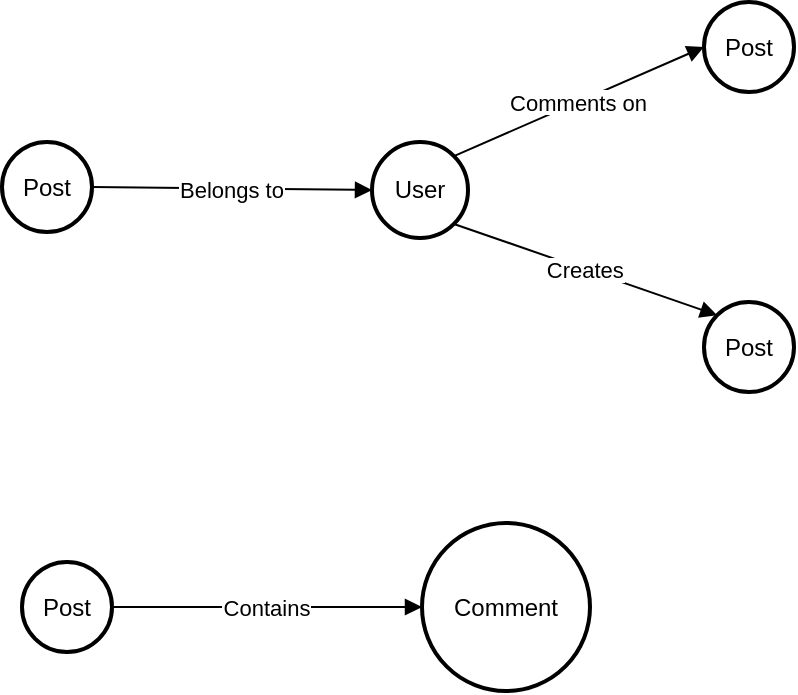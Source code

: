 <mxfile version="24.0.3" type="github">
  <diagram name="Page-1" id="zSeEYP3rkDgo3O7wzYs9">
    <mxGraphModel dx="1100" dy="533" grid="1" gridSize="10" guides="1" tooltips="1" connect="1" arrows="1" fold="1" page="1" pageScale="1" pageWidth="1169" pageHeight="827" math="0" shadow="0">
      <root>
        <mxCell id="0" />
        <mxCell id="1" parent="0" />
        <mxCell id="f_frqgxSV8PnUbMk8lL_-1" value="User" style="ellipse;aspect=fixed;strokeWidth=2;whiteSpace=wrap;" vertex="1" parent="1">
          <mxGeometry x="255" y="100" width="48" height="48" as="geometry" />
        </mxCell>
        <mxCell id="f_frqgxSV8PnUbMk8lL_-2" value="Post" style="ellipse;aspect=fixed;strokeWidth=2;whiteSpace=wrap;" vertex="1" parent="1">
          <mxGeometry x="421" y="180" width="45" height="45" as="geometry" />
        </mxCell>
        <mxCell id="f_frqgxSV8PnUbMk8lL_-3" value="Post" style="ellipse;aspect=fixed;strokeWidth=2;whiteSpace=wrap;" vertex="1" parent="1">
          <mxGeometry x="421" y="30" width="45" height="45" as="geometry" />
        </mxCell>
        <mxCell id="f_frqgxSV8PnUbMk8lL_-4" value="Post" style="ellipse;aspect=fixed;strokeWidth=2;whiteSpace=wrap;" vertex="1" parent="1">
          <mxGeometry x="80" y="310" width="45" height="45" as="geometry" />
        </mxCell>
        <mxCell id="f_frqgxSV8PnUbMk8lL_-5" value="Comment" style="ellipse;aspect=fixed;strokeWidth=2;whiteSpace=wrap;" vertex="1" parent="1">
          <mxGeometry x="280" y="290.5" width="84" height="84" as="geometry" />
        </mxCell>
        <mxCell id="f_frqgxSV8PnUbMk8lL_-6" value="Post" style="ellipse;aspect=fixed;strokeWidth=2;whiteSpace=wrap;" vertex="1" parent="1">
          <mxGeometry x="70" y="100" width="45" height="45" as="geometry" />
        </mxCell>
        <mxCell id="f_frqgxSV8PnUbMk8lL_-7" value="Creates" style="curved=1;startArrow=none;endArrow=block;exitX=1;exitY=1;entryX=0;entryY=0;rounded=0;exitDx=0;exitDy=0;entryDx=0;entryDy=0;" edge="1" parent="1" source="f_frqgxSV8PnUbMk8lL_-1" target="f_frqgxSV8PnUbMk8lL_-2">
          <mxGeometry relative="1" as="geometry">
            <Array as="points" />
          </mxGeometry>
        </mxCell>
        <mxCell id="f_frqgxSV8PnUbMk8lL_-8" value="Comments on" style="curved=1;startArrow=none;endArrow=block;exitX=1;exitY=0;entryX=0;entryY=0.5;rounded=0;entryDx=0;entryDy=0;exitDx=0;exitDy=0;" edge="1" parent="1" source="f_frqgxSV8PnUbMk8lL_-1" target="f_frqgxSV8PnUbMk8lL_-3">
          <mxGeometry relative="1" as="geometry">
            <Array as="points" />
          </mxGeometry>
        </mxCell>
        <mxCell id="f_frqgxSV8PnUbMk8lL_-9" value="Contains" style="curved=1;startArrow=none;endArrow=block;exitX=1;exitY=0.5;entryX=0;entryY=0.5;rounded=0;exitDx=0;exitDy=0;entryDx=0;entryDy=0;" edge="1" parent="1" source="f_frqgxSV8PnUbMk8lL_-4" target="f_frqgxSV8PnUbMk8lL_-5">
          <mxGeometry relative="1" as="geometry">
            <Array as="points" />
          </mxGeometry>
        </mxCell>
        <mxCell id="f_frqgxSV8PnUbMk8lL_-10" value="Belongs to" style="curved=1;startArrow=none;endArrow=block;exitX=1;exitY=0.5;entryX=0;entryY=0.5;rounded=0;exitDx=0;exitDy=0;entryDx=0;entryDy=0;" edge="1" parent="1" source="f_frqgxSV8PnUbMk8lL_-6" target="f_frqgxSV8PnUbMk8lL_-1">
          <mxGeometry relative="1" as="geometry">
            <Array as="points" />
          </mxGeometry>
        </mxCell>
      </root>
    </mxGraphModel>
  </diagram>
</mxfile>
